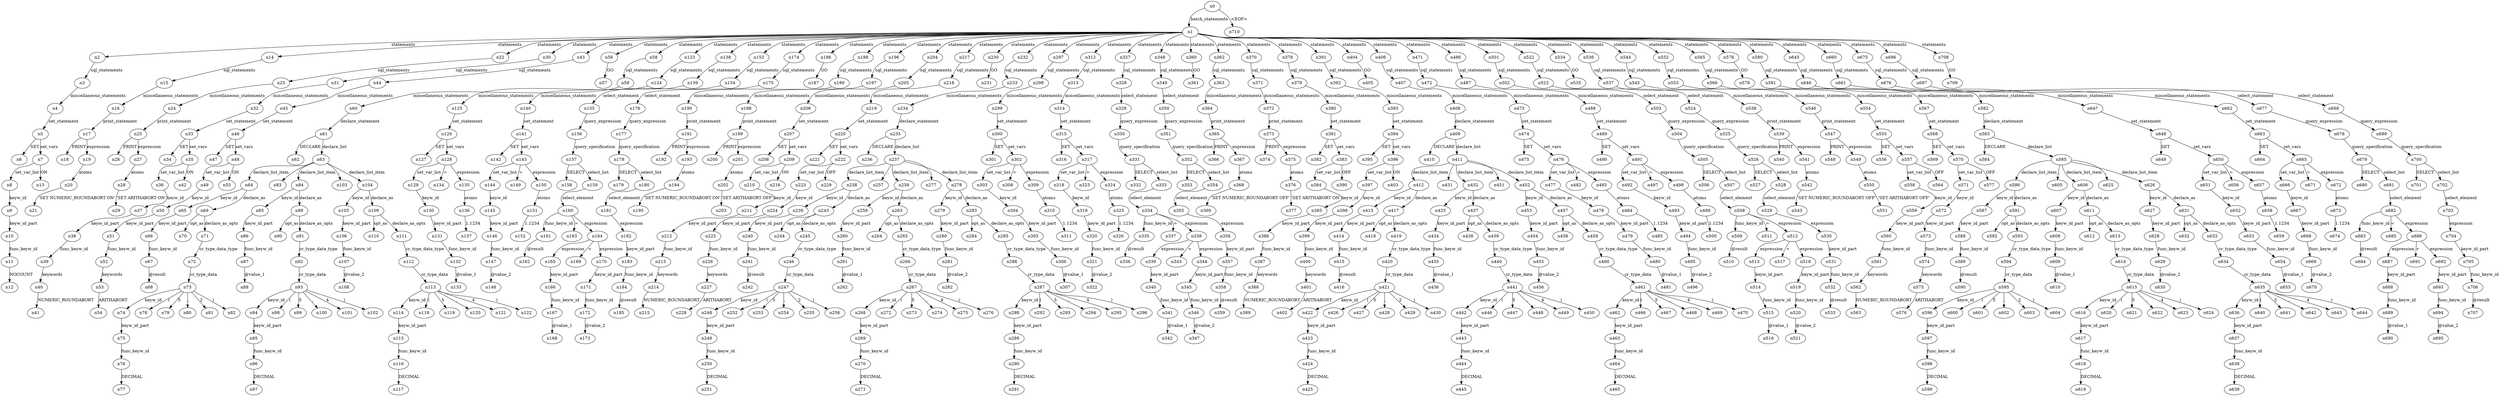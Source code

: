digraph ParseTree {
  n0 -> n1 [label="batch_statements"];
  n1 -> n2 [label="statements"];
  n2 -> n3 [label="sql_statements"];
  n3 -> n4 [label="miscellaneous_statements"];
  n4 -> n5 [label="set_statement"];
  n5 -> n6 [label="SET"];
  n5 -> n7 [label="set_vars"];
  n7 -> n8 [label="set_var_list"];
  n8 -> n9 [label="keyw_id"];
  n9 -> n10 [label="keyw_id_part"];
  n10 -> n11 [label="func_keyw_id"];
  n11 -> n12 [label="NOCOUNT"];
  n7 -> n13 [label="ON"];
  n1 -> n14 [label="statements"];
  n14 -> n15 [label="sql_statements"];
  n15 -> n16 [label="miscellaneous_statements"];
  n16 -> n17 [label="print_statement"];
  n17 -> n18 [label="PRINT"];
  n17 -> n19 [label="expression"];
  n19 -> n20 [label="atoms"];
  n20 -> n21 [label="'SET NUMERIC_ROUNDABORT ON'"];
  n1 -> n22 [label="statements"];
  n22 -> n23 [label="sql_statements"];
  n23 -> n24 [label="miscellaneous_statements"];
  n24 -> n25 [label="print_statement"];
  n25 -> n26 [label="PRINT"];
  n25 -> n27 [label="expression"];
  n27 -> n28 [label="atoms"];
  n28 -> n29 [label="'SET ARITHABORT ON'"];
  n1 -> n30 [label="statements"];
  n30 -> n31 [label="sql_statements"];
  n31 -> n32 [label="miscellaneous_statements"];
  n32 -> n33 [label="set_statement"];
  n33 -> n34 [label="SET"];
  n33 -> n35 [label="set_vars"];
  n35 -> n36 [label="set_var_list"];
  n36 -> n37 [label="keyw_id"];
  n37 -> n38 [label="keyw_id_part"];
  n38 -> n39 [label="func_keyw_id"];
  n39 -> n40 [label="keywords"];
  n40 -> n41 [label="NUMERIC_ROUNDABORT"];
  n35 -> n42 [label="ON"];
  n1 -> n43 [label="statements"];
  n43 -> n44 [label="sql_statements"];
  n44 -> n45 [label="miscellaneous_statements"];
  n45 -> n46 [label="set_statement"];
  n46 -> n47 [label="SET"];
  n46 -> n48 [label="set_vars"];
  n48 -> n49 [label="set_var_list"];
  n49 -> n50 [label="keyw_id"];
  n50 -> n51 [label="keyw_id_part"];
  n51 -> n52 [label="func_keyw_id"];
  n52 -> n53 [label="keywords"];
  n53 -> n54 [label="ARITHABORT"];
  n48 -> n55 [label="ON"];
  n1 -> n56 [label="statements"];
  n56 -> n57 [label="GO"];
  n1 -> n58 [label="statements"];
  n58 -> n59 [label="sql_statements"];
  n59 -> n60 [label="miscellaneous_statements"];
  n60 -> n61 [label="declare_statement"];
  n61 -> n62 [label="DECLARE"];
  n61 -> n63 [label="declare_list"];
  n63 -> n64 [label="declare_list_item"];
  n64 -> n65 [label="keyw_id"];
  n65 -> n66 [label="keyw_id_part"];
  n66 -> n67 [label="func_keyw_id"];
  n67 -> n68 [label="@result"];
  n64 -> n69 [label="declare_as"];
  n69 -> n70 [label="opt_as"];
  n69 -> n71 [label="declare_as_opts"];
  n71 -> n72 [label="cr_type_data_type"];
  n72 -> n73 [label="cr_type_data"];
  n73 -> n74 [label="keyw_id"];
  n74 -> n75 [label="keyw_id_part"];
  n75 -> n76 [label="func_keyw_id"];
  n76 -> n77 [label="DECIMAL"];
  n73 -> n78 [label="("];
  n73 -> n79 [label="5"];
  n73 -> n80 [label=","];
  n73 -> n81 [label="2"];
  n73 -> n82 [label=")"];
  n63 -> n83 [label=","];
  n63 -> n84 [label="declare_list_item"];
  n84 -> n85 [label="keyw_id"];
  n85 -> n86 [label="keyw_id_part"];
  n86 -> n87 [label="func_keyw_id"];
  n87 -> n88 [label="@value_1"];
  n84 -> n89 [label="declare_as"];
  n89 -> n90 [label="opt_as"];
  n89 -> n91 [label="declare_as_opts"];
  n91 -> n92 [label="cr_type_data_type"];
  n92 -> n93 [label="cr_type_data"];
  n93 -> n94 [label="keyw_id"];
  n94 -> n95 [label="keyw_id_part"];
  n95 -> n96 [label="func_keyw_id"];
  n96 -> n97 [label="DECIMAL"];
  n93 -> n98 [label="("];
  n93 -> n99 [label="5"];
  n93 -> n100 [label=","];
  n93 -> n101 [label="4"];
  n93 -> n102 [label=")"];
  n63 -> n103 [label=","];
  n63 -> n104 [label="declare_list_item"];
  n104 -> n105 [label="keyw_id"];
  n105 -> n106 [label="keyw_id_part"];
  n106 -> n107 [label="func_keyw_id"];
  n107 -> n108 [label="@value_2"];
  n104 -> n109 [label="declare_as"];
  n109 -> n110 [label="opt_as"];
  n109 -> n111 [label="declare_as_opts"];
  n111 -> n112 [label="cr_type_data_type"];
  n112 -> n113 [label="cr_type_data"];
  n113 -> n114 [label="keyw_id"];
  n114 -> n115 [label="keyw_id_part"];
  n115 -> n116 [label="func_keyw_id"];
  n116 -> n117 [label="DECIMAL"];
  n113 -> n118 [label="("];
  n113 -> n119 [label="5"];
  n113 -> n120 [label=","];
  n113 -> n121 [label="4"];
  n113 -> n122 [label=")"];
  n1 -> n123 [label="statements"];
  n123 -> n124 [label="sql_statements"];
  n124 -> n125 [label="miscellaneous_statements"];
  n125 -> n126 [label="set_statement"];
  n126 -> n127 [label="SET"];
  n126 -> n128 [label="set_vars"];
  n128 -> n129 [label="set_var_list"];
  n129 -> n130 [label="keyw_id"];
  n130 -> n131 [label="keyw_id_part"];
  n131 -> n132 [label="func_keyw_id"];
  n132 -> n133 [label="@value_1"];
  n128 -> n134 [label="="];
  n128 -> n135 [label="expression"];
  n135 -> n136 [label="atoms"];
  n136 -> n137 [label="1.1234"];
  n1 -> n138 [label="statements"];
  n138 -> n139 [label="sql_statements"];
  n139 -> n140 [label="miscellaneous_statements"];
  n140 -> n141 [label="set_statement"];
  n141 -> n142 [label="SET"];
  n141 -> n143 [label="set_vars"];
  n143 -> n144 [label="set_var_list"];
  n144 -> n145 [label="keyw_id"];
  n145 -> n146 [label="keyw_id_part"];
  n146 -> n147 [label="func_keyw_id"];
  n147 -> n148 [label="@value_2"];
  n143 -> n149 [label="="];
  n143 -> n150 [label="expression"];
  n150 -> n151 [label="atoms"];
  n151 -> n152 [label="1.1234"];
  n1 -> n153 [label="statements"];
  n153 -> n154 [label="sql_statements"];
  n154 -> n155 [label="select_statement"];
  n155 -> n156 [label="query_expression"];
  n156 -> n157 [label="query_specification"];
  n157 -> n158 [label="SELECT"];
  n157 -> n159 [label="select_list"];
  n159 -> n160 [label="select_element"];
  n160 -> n161 [label="func_keyw_id"];
  n161 -> n162 [label="@result"];
  n160 -> n163 [label="="];
  n160 -> n164 [label="expression"];
  n164 -> n165 [label="expression"];
  n165 -> n166 [label="keyw_id_part"];
  n166 -> n167 [label="func_keyw_id"];
  n167 -> n168 [label="@value_1"];
  n164 -> n169 [label="+"];
  n164 -> n170 [label="expression"];
  n170 -> n171 [label="keyw_id_part"];
  n171 -> n172 [label="func_keyw_id"];
  n172 -> n173 [label="@value_2"];
  n1 -> n174 [label="statements"];
  n174 -> n175 [label="sql_statements"];
  n175 -> n176 [label="select_statement"];
  n176 -> n177 [label="query_expression"];
  n177 -> n178 [label="query_specification"];
  n178 -> n179 [label="SELECT"];
  n178 -> n180 [label="select_list"];
  n180 -> n181 [label="select_element"];
  n181 -> n182 [label="expression"];
  n182 -> n183 [label="keyw_id_part"];
  n183 -> n184 [label="func_keyw_id"];
  n184 -> n185 [label="@result"];
  n1 -> n186 [label="statements"];
  n186 -> n187 [label="GO"];
  n1 -> n188 [label="statements"];
  n188 -> n189 [label="sql_statements"];
  n189 -> n190 [label="miscellaneous_statements"];
  n190 -> n191 [label="print_statement"];
  n191 -> n192 [label="PRINT"];
  n191 -> n193 [label="expression"];
  n193 -> n194 [label="atoms"];
  n194 -> n195 [label="'SET NUMERIC_ROUNDABORT ON'"];
  n1 -> n196 [label="statements"];
  n196 -> n197 [label="sql_statements"];
  n197 -> n198 [label="miscellaneous_statements"];
  n198 -> n199 [label="print_statement"];
  n199 -> n200 [label="PRINT"];
  n199 -> n201 [label="expression"];
  n201 -> n202 [label="atoms"];
  n202 -> n203 [label="'SET ARITHABORT OFF'"];
  n1 -> n204 [label="statements"];
  n204 -> n205 [label="sql_statements"];
  n205 -> n206 [label="miscellaneous_statements"];
  n206 -> n207 [label="set_statement"];
  n207 -> n208 [label="SET"];
  n207 -> n209 [label="set_vars"];
  n209 -> n210 [label="set_var_list"];
  n210 -> n211 [label="keyw_id"];
  n211 -> n212 [label="keyw_id_part"];
  n212 -> n213 [label="func_keyw_id"];
  n213 -> n214 [label="keywords"];
  n214 -> n215 [label="NUMERIC_ROUNDABORT"];
  n209 -> n216 [label="ON"];
  n1 -> n217 [label="statements"];
  n217 -> n218 [label="sql_statements"];
  n218 -> n219 [label="miscellaneous_statements"];
  n219 -> n220 [label="set_statement"];
  n220 -> n221 [label="SET"];
  n220 -> n222 [label="set_vars"];
  n222 -> n223 [label="set_var_list"];
  n223 -> n224 [label="keyw_id"];
  n224 -> n225 [label="keyw_id_part"];
  n225 -> n226 [label="func_keyw_id"];
  n226 -> n227 [label="keywords"];
  n227 -> n228 [label="ARITHABORT"];
  n222 -> n229 [label="OFF"];
  n1 -> n230 [label="statements"];
  n230 -> n231 [label="GO"];
  n1 -> n232 [label="statements"];
  n232 -> n233 [label="sql_statements"];
  n233 -> n234 [label="miscellaneous_statements"];
  n234 -> n235 [label="declare_statement"];
  n235 -> n236 [label="DECLARE"];
  n235 -> n237 [label="declare_list"];
  n237 -> n238 [label="declare_list_item"];
  n238 -> n239 [label="keyw_id"];
  n239 -> n240 [label="keyw_id_part"];
  n240 -> n241 [label="func_keyw_id"];
  n241 -> n242 [label="@result"];
  n238 -> n243 [label="declare_as"];
  n243 -> n244 [label="opt_as"];
  n243 -> n245 [label="declare_as_opts"];
  n245 -> n246 [label="cr_type_data_type"];
  n246 -> n247 [label="cr_type_data"];
  n247 -> n248 [label="keyw_id"];
  n248 -> n249 [label="keyw_id_part"];
  n249 -> n250 [label="func_keyw_id"];
  n250 -> n251 [label="DECIMAL"];
  n247 -> n252 [label="("];
  n247 -> n253 [label="5"];
  n247 -> n254 [label=","];
  n247 -> n255 [label="2"];
  n247 -> n256 [label=")"];
  n237 -> n257 [label=","];
  n237 -> n258 [label="declare_list_item"];
  n258 -> n259 [label="keyw_id"];
  n259 -> n260 [label="keyw_id_part"];
  n260 -> n261 [label="func_keyw_id"];
  n261 -> n262 [label="@value_1"];
  n258 -> n263 [label="declare_as"];
  n263 -> n264 [label="opt_as"];
  n263 -> n265 [label="declare_as_opts"];
  n265 -> n266 [label="cr_type_data_type"];
  n266 -> n267 [label="cr_type_data"];
  n267 -> n268 [label="keyw_id"];
  n268 -> n269 [label="keyw_id_part"];
  n269 -> n270 [label="func_keyw_id"];
  n270 -> n271 [label="DECIMAL"];
  n267 -> n272 [label="("];
  n267 -> n273 [label="5"];
  n267 -> n274 [label=","];
  n267 -> n275 [label="4"];
  n267 -> n276 [label=")"];
  n237 -> n277 [label=","];
  n237 -> n278 [label="declare_list_item"];
  n278 -> n279 [label="keyw_id"];
  n279 -> n280 [label="keyw_id_part"];
  n280 -> n281 [label="func_keyw_id"];
  n281 -> n282 [label="@value_2"];
  n278 -> n283 [label="declare_as"];
  n283 -> n284 [label="opt_as"];
  n283 -> n285 [label="declare_as_opts"];
  n285 -> n286 [label="cr_type_data_type"];
  n286 -> n287 [label="cr_type_data"];
  n287 -> n288 [label="keyw_id"];
  n288 -> n289 [label="keyw_id_part"];
  n289 -> n290 [label="func_keyw_id"];
  n290 -> n291 [label="DECIMAL"];
  n287 -> n292 [label="("];
  n287 -> n293 [label="5"];
  n287 -> n294 [label=","];
  n287 -> n295 [label="4"];
  n287 -> n296 [label=")"];
  n1 -> n297 [label="statements"];
  n297 -> n298 [label="sql_statements"];
  n298 -> n299 [label="miscellaneous_statements"];
  n299 -> n300 [label="set_statement"];
  n300 -> n301 [label="SET"];
  n300 -> n302 [label="set_vars"];
  n302 -> n303 [label="set_var_list"];
  n303 -> n304 [label="keyw_id"];
  n304 -> n305 [label="keyw_id_part"];
  n305 -> n306 [label="func_keyw_id"];
  n306 -> n307 [label="@value_1"];
  n302 -> n308 [label="="];
  n302 -> n309 [label="expression"];
  n309 -> n310 [label="atoms"];
  n310 -> n311 [label="1.1234"];
  n1 -> n312 [label="statements"];
  n312 -> n313 [label="sql_statements"];
  n313 -> n314 [label="miscellaneous_statements"];
  n314 -> n315 [label="set_statement"];
  n315 -> n316 [label="SET"];
  n315 -> n317 [label="set_vars"];
  n317 -> n318 [label="set_var_list"];
  n318 -> n319 [label="keyw_id"];
  n319 -> n320 [label="keyw_id_part"];
  n320 -> n321 [label="func_keyw_id"];
  n321 -> n322 [label="@value_2"];
  n317 -> n323 [label="="];
  n317 -> n324 [label="expression"];
  n324 -> n325 [label="atoms"];
  n325 -> n326 [label="1.1234"];
  n1 -> n327 [label="statements"];
  n327 -> n328 [label="sql_statements"];
  n328 -> n329 [label="select_statement"];
  n329 -> n330 [label="query_expression"];
  n330 -> n331 [label="query_specification"];
  n331 -> n332 [label="SELECT"];
  n331 -> n333 [label="select_list"];
  n333 -> n334 [label="select_element"];
  n334 -> n335 [label="func_keyw_id"];
  n335 -> n336 [label="@result"];
  n334 -> n337 [label="="];
  n334 -> n338 [label="expression"];
  n338 -> n339 [label="expression"];
  n339 -> n340 [label="keyw_id_part"];
  n340 -> n341 [label="func_keyw_id"];
  n341 -> n342 [label="@value_1"];
  n338 -> n343 [label="+"];
  n338 -> n344 [label="expression"];
  n344 -> n345 [label="keyw_id_part"];
  n345 -> n346 [label="func_keyw_id"];
  n346 -> n347 [label="@value_2"];
  n1 -> n348 [label="statements"];
  n348 -> n349 [label="sql_statements"];
  n349 -> n350 [label="select_statement"];
  n350 -> n351 [label="query_expression"];
  n351 -> n352 [label="query_specification"];
  n352 -> n353 [label="SELECT"];
  n352 -> n354 [label="select_list"];
  n354 -> n355 [label="select_element"];
  n355 -> n356 [label="expression"];
  n356 -> n357 [label="keyw_id_part"];
  n357 -> n358 [label="func_keyw_id"];
  n358 -> n359 [label="@result"];
  n1 -> n360 [label="statements"];
  n360 -> n361 [label="GO"];
  n1 -> n362 [label="statements"];
  n362 -> n363 [label="sql_statements"];
  n363 -> n364 [label="miscellaneous_statements"];
  n364 -> n365 [label="print_statement"];
  n365 -> n366 [label="PRINT"];
  n365 -> n367 [label="expression"];
  n367 -> n368 [label="atoms"];
  n368 -> n369 [label="'SET NUMERIC_ROUNDABORT OFF'"];
  n1 -> n370 [label="statements"];
  n370 -> n371 [label="sql_statements"];
  n371 -> n372 [label="miscellaneous_statements"];
  n372 -> n373 [label="print_statement"];
  n373 -> n374 [label="PRINT"];
  n373 -> n375 [label="expression"];
  n375 -> n376 [label="atoms"];
  n376 -> n377 [label="'SET ARITHABORT ON'"];
  n1 -> n378 [label="statements"];
  n378 -> n379 [label="sql_statements"];
  n379 -> n380 [label="miscellaneous_statements"];
  n380 -> n381 [label="set_statement"];
  n381 -> n382 [label="SET"];
  n381 -> n383 [label="set_vars"];
  n383 -> n384 [label="set_var_list"];
  n384 -> n385 [label="keyw_id"];
  n385 -> n386 [label="keyw_id_part"];
  n386 -> n387 [label="func_keyw_id"];
  n387 -> n388 [label="keywords"];
  n388 -> n389 [label="NUMERIC_ROUNDABORT"];
  n383 -> n390 [label="OFF"];
  n1 -> n391 [label="statements"];
  n391 -> n392 [label="sql_statements"];
  n392 -> n393 [label="miscellaneous_statements"];
  n393 -> n394 [label="set_statement"];
  n394 -> n395 [label="SET"];
  n394 -> n396 [label="set_vars"];
  n396 -> n397 [label="set_var_list"];
  n397 -> n398 [label="keyw_id"];
  n398 -> n399 [label="keyw_id_part"];
  n399 -> n400 [label="func_keyw_id"];
  n400 -> n401 [label="keywords"];
  n401 -> n402 [label="ARITHABORT"];
  n396 -> n403 [label="ON"];
  n1 -> n404 [label="statements"];
  n404 -> n405 [label="GO"];
  n1 -> n406 [label="statements"];
  n406 -> n407 [label="sql_statements"];
  n407 -> n408 [label="miscellaneous_statements"];
  n408 -> n409 [label="declare_statement"];
  n409 -> n410 [label="DECLARE"];
  n409 -> n411 [label="declare_list"];
  n411 -> n412 [label="declare_list_item"];
  n412 -> n413 [label="keyw_id"];
  n413 -> n414 [label="keyw_id_part"];
  n414 -> n415 [label="func_keyw_id"];
  n415 -> n416 [label="@result"];
  n412 -> n417 [label="declare_as"];
  n417 -> n418 [label="opt_as"];
  n417 -> n419 [label="declare_as_opts"];
  n419 -> n420 [label="cr_type_data_type"];
  n420 -> n421 [label="cr_type_data"];
  n421 -> n422 [label="keyw_id"];
  n422 -> n423 [label="keyw_id_part"];
  n423 -> n424 [label="func_keyw_id"];
  n424 -> n425 [label="DECIMAL"];
  n421 -> n426 [label="("];
  n421 -> n427 [label="5"];
  n421 -> n428 [label=","];
  n421 -> n429 [label="2"];
  n421 -> n430 [label=")"];
  n411 -> n431 [label=","];
  n411 -> n432 [label="declare_list_item"];
  n432 -> n433 [label="keyw_id"];
  n433 -> n434 [label="keyw_id_part"];
  n434 -> n435 [label="func_keyw_id"];
  n435 -> n436 [label="@value_1"];
  n432 -> n437 [label="declare_as"];
  n437 -> n438 [label="opt_as"];
  n437 -> n439 [label="declare_as_opts"];
  n439 -> n440 [label="cr_type_data_type"];
  n440 -> n441 [label="cr_type_data"];
  n441 -> n442 [label="keyw_id"];
  n442 -> n443 [label="keyw_id_part"];
  n443 -> n444 [label="func_keyw_id"];
  n444 -> n445 [label="DECIMAL"];
  n441 -> n446 [label="("];
  n441 -> n447 [label="5"];
  n441 -> n448 [label=","];
  n441 -> n449 [label="4"];
  n441 -> n450 [label=")"];
  n411 -> n451 [label=","];
  n411 -> n452 [label="declare_list_item"];
  n452 -> n453 [label="keyw_id"];
  n453 -> n454 [label="keyw_id_part"];
  n454 -> n455 [label="func_keyw_id"];
  n455 -> n456 [label="@value_2"];
  n452 -> n457 [label="declare_as"];
  n457 -> n458 [label="opt_as"];
  n457 -> n459 [label="declare_as_opts"];
  n459 -> n460 [label="cr_type_data_type"];
  n460 -> n461 [label="cr_type_data"];
  n461 -> n462 [label="keyw_id"];
  n462 -> n463 [label="keyw_id_part"];
  n463 -> n464 [label="func_keyw_id"];
  n464 -> n465 [label="DECIMAL"];
  n461 -> n466 [label="("];
  n461 -> n467 [label="5"];
  n461 -> n468 [label=","];
  n461 -> n469 [label="4"];
  n461 -> n470 [label=")"];
  n1 -> n471 [label="statements"];
  n471 -> n472 [label="sql_statements"];
  n472 -> n473 [label="miscellaneous_statements"];
  n473 -> n474 [label="set_statement"];
  n474 -> n475 [label="SET"];
  n474 -> n476 [label="set_vars"];
  n476 -> n477 [label="set_var_list"];
  n477 -> n478 [label="keyw_id"];
  n478 -> n479 [label="keyw_id_part"];
  n479 -> n480 [label="func_keyw_id"];
  n480 -> n481 [label="@value_1"];
  n476 -> n482 [label="="];
  n476 -> n483 [label="expression"];
  n483 -> n484 [label="atoms"];
  n484 -> n485 [label="1.1234"];
  n1 -> n486 [label="statements"];
  n486 -> n487 [label="sql_statements"];
  n487 -> n488 [label="miscellaneous_statements"];
  n488 -> n489 [label="set_statement"];
  n489 -> n490 [label="SET"];
  n489 -> n491 [label="set_vars"];
  n491 -> n492 [label="set_var_list"];
  n492 -> n493 [label="keyw_id"];
  n493 -> n494 [label="keyw_id_part"];
  n494 -> n495 [label="func_keyw_id"];
  n495 -> n496 [label="@value_2"];
  n491 -> n497 [label="="];
  n491 -> n498 [label="expression"];
  n498 -> n499 [label="atoms"];
  n499 -> n500 [label="1.1234"];
  n1 -> n501 [label="statements"];
  n501 -> n502 [label="sql_statements"];
  n502 -> n503 [label="select_statement"];
  n503 -> n504 [label="query_expression"];
  n504 -> n505 [label="query_specification"];
  n505 -> n506 [label="SELECT"];
  n505 -> n507 [label="select_list"];
  n507 -> n508 [label="select_element"];
  n508 -> n509 [label="func_keyw_id"];
  n509 -> n510 [label="@result"];
  n508 -> n511 [label="="];
  n508 -> n512 [label="expression"];
  n512 -> n513 [label="expression"];
  n513 -> n514 [label="keyw_id_part"];
  n514 -> n515 [label="func_keyw_id"];
  n515 -> n516 [label="@value_1"];
  n512 -> n517 [label="+"];
  n512 -> n518 [label="expression"];
  n518 -> n519 [label="keyw_id_part"];
  n519 -> n520 [label="func_keyw_id"];
  n520 -> n521 [label="@value_2"];
  n1 -> n522 [label="statements"];
  n522 -> n523 [label="sql_statements"];
  n523 -> n524 [label="select_statement"];
  n524 -> n525 [label="query_expression"];
  n525 -> n526 [label="query_specification"];
  n526 -> n527 [label="SELECT"];
  n526 -> n528 [label="select_list"];
  n528 -> n529 [label="select_element"];
  n529 -> n530 [label="expression"];
  n530 -> n531 [label="keyw_id_part"];
  n531 -> n532 [label="func_keyw_id"];
  n532 -> n533 [label="@result"];
  n1 -> n534 [label="statements"];
  n534 -> n535 [label="GO"];
  n1 -> n536 [label="statements"];
  n536 -> n537 [label="sql_statements"];
  n537 -> n538 [label="miscellaneous_statements"];
  n538 -> n539 [label="print_statement"];
  n539 -> n540 [label="PRINT"];
  n539 -> n541 [label="expression"];
  n541 -> n542 [label="atoms"];
  n542 -> n543 [label="'SET NUMERIC_ROUNDABORT OFF'"];
  n1 -> n544 [label="statements"];
  n544 -> n545 [label="sql_statements"];
  n545 -> n546 [label="miscellaneous_statements"];
  n546 -> n547 [label="print_statement"];
  n547 -> n548 [label="PRINT"];
  n547 -> n549 [label="expression"];
  n549 -> n550 [label="atoms"];
  n550 -> n551 [label="'SET ARITHABORT OFF'"];
  n1 -> n552 [label="statements"];
  n552 -> n553 [label="sql_statements"];
  n553 -> n554 [label="miscellaneous_statements"];
  n554 -> n555 [label="set_statement"];
  n555 -> n556 [label="SET"];
  n555 -> n557 [label="set_vars"];
  n557 -> n558 [label="set_var_list"];
  n558 -> n559 [label="keyw_id"];
  n559 -> n560 [label="keyw_id_part"];
  n560 -> n561 [label="func_keyw_id"];
  n561 -> n562 [label="keywords"];
  n562 -> n563 [label="NUMERIC_ROUNDABORT"];
  n557 -> n564 [label="OFF"];
  n1 -> n565 [label="statements"];
  n565 -> n566 [label="sql_statements"];
  n566 -> n567 [label="miscellaneous_statements"];
  n567 -> n568 [label="set_statement"];
  n568 -> n569 [label="SET"];
  n568 -> n570 [label="set_vars"];
  n570 -> n571 [label="set_var_list"];
  n571 -> n572 [label="keyw_id"];
  n572 -> n573 [label="keyw_id_part"];
  n573 -> n574 [label="func_keyw_id"];
  n574 -> n575 [label="keywords"];
  n575 -> n576 [label="ARITHABORT"];
  n570 -> n577 [label="OFF"];
  n1 -> n578 [label="statements"];
  n578 -> n579 [label="GO"];
  n1 -> n580 [label="statements"];
  n580 -> n581 [label="sql_statements"];
  n581 -> n582 [label="miscellaneous_statements"];
  n582 -> n583 [label="declare_statement"];
  n583 -> n584 [label="DECLARE"];
  n583 -> n585 [label="declare_list"];
  n585 -> n586 [label="declare_list_item"];
  n586 -> n587 [label="keyw_id"];
  n587 -> n588 [label="keyw_id_part"];
  n588 -> n589 [label="func_keyw_id"];
  n589 -> n590 [label="@result"];
  n586 -> n591 [label="declare_as"];
  n591 -> n592 [label="opt_as"];
  n591 -> n593 [label="declare_as_opts"];
  n593 -> n594 [label="cr_type_data_type"];
  n594 -> n595 [label="cr_type_data"];
  n595 -> n596 [label="keyw_id"];
  n596 -> n597 [label="keyw_id_part"];
  n597 -> n598 [label="func_keyw_id"];
  n598 -> n599 [label="DECIMAL"];
  n595 -> n600 [label="("];
  n595 -> n601 [label="5"];
  n595 -> n602 [label=","];
  n595 -> n603 [label="2"];
  n595 -> n604 [label=")"];
  n585 -> n605 [label=","];
  n585 -> n606 [label="declare_list_item"];
  n606 -> n607 [label="keyw_id"];
  n607 -> n608 [label="keyw_id_part"];
  n608 -> n609 [label="func_keyw_id"];
  n609 -> n610 [label="@value_1"];
  n606 -> n611 [label="declare_as"];
  n611 -> n612 [label="opt_as"];
  n611 -> n613 [label="declare_as_opts"];
  n613 -> n614 [label="cr_type_data_type"];
  n614 -> n615 [label="cr_type_data"];
  n615 -> n616 [label="keyw_id"];
  n616 -> n617 [label="keyw_id_part"];
  n617 -> n618 [label="func_keyw_id"];
  n618 -> n619 [label="DECIMAL"];
  n615 -> n620 [label="("];
  n615 -> n621 [label="5"];
  n615 -> n622 [label=","];
  n615 -> n623 [label="4"];
  n615 -> n624 [label=")"];
  n585 -> n625 [label=","];
  n585 -> n626 [label="declare_list_item"];
  n626 -> n627 [label="keyw_id"];
  n627 -> n628 [label="keyw_id_part"];
  n628 -> n629 [label="func_keyw_id"];
  n629 -> n630 [label="@value_2"];
  n626 -> n631 [label="declare_as"];
  n631 -> n632 [label="opt_as"];
  n631 -> n633 [label="declare_as_opts"];
  n633 -> n634 [label="cr_type_data_type"];
  n634 -> n635 [label="cr_type_data"];
  n635 -> n636 [label="keyw_id"];
  n636 -> n637 [label="keyw_id_part"];
  n637 -> n638 [label="func_keyw_id"];
  n638 -> n639 [label="DECIMAL"];
  n635 -> n640 [label="("];
  n635 -> n641 [label="5"];
  n635 -> n642 [label=","];
  n635 -> n643 [label="4"];
  n635 -> n644 [label=")"];
  n1 -> n645 [label="statements"];
  n645 -> n646 [label="sql_statements"];
  n646 -> n647 [label="miscellaneous_statements"];
  n647 -> n648 [label="set_statement"];
  n648 -> n649 [label="SET"];
  n648 -> n650 [label="set_vars"];
  n650 -> n651 [label="set_var_list"];
  n651 -> n652 [label="keyw_id"];
  n652 -> n653 [label="keyw_id_part"];
  n653 -> n654 [label="func_keyw_id"];
  n654 -> n655 [label="@value_1"];
  n650 -> n656 [label="="];
  n650 -> n657 [label="expression"];
  n657 -> n658 [label="atoms"];
  n658 -> n659 [label="1.1234"];
  n1 -> n660 [label="statements"];
  n660 -> n661 [label="sql_statements"];
  n661 -> n662 [label="miscellaneous_statements"];
  n662 -> n663 [label="set_statement"];
  n663 -> n664 [label="SET"];
  n663 -> n665 [label="set_vars"];
  n665 -> n666 [label="set_var_list"];
  n666 -> n667 [label="keyw_id"];
  n667 -> n668 [label="keyw_id_part"];
  n668 -> n669 [label="func_keyw_id"];
  n669 -> n670 [label="@value_2"];
  n665 -> n671 [label="="];
  n665 -> n672 [label="expression"];
  n672 -> n673 [label="atoms"];
  n673 -> n674 [label="1.1234"];
  n1 -> n675 [label="statements"];
  n675 -> n676 [label="sql_statements"];
  n676 -> n677 [label="select_statement"];
  n677 -> n678 [label="query_expression"];
  n678 -> n679 [label="query_specification"];
  n679 -> n680 [label="SELECT"];
  n679 -> n681 [label="select_list"];
  n681 -> n682 [label="select_element"];
  n682 -> n683 [label="func_keyw_id"];
  n683 -> n684 [label="@result"];
  n682 -> n685 [label="="];
  n682 -> n686 [label="expression"];
  n686 -> n687 [label="expression"];
  n687 -> n688 [label="keyw_id_part"];
  n688 -> n689 [label="func_keyw_id"];
  n689 -> n690 [label="@value_1"];
  n686 -> n691 [label="+"];
  n686 -> n692 [label="expression"];
  n692 -> n693 [label="keyw_id_part"];
  n693 -> n694 [label="func_keyw_id"];
  n694 -> n695 [label="@value_2"];
  n1 -> n696 [label="statements"];
  n696 -> n697 [label="sql_statements"];
  n697 -> n698 [label="select_statement"];
  n698 -> n699 [label="query_expression"];
  n699 -> n700 [label="query_specification"];
  n700 -> n701 [label="SELECT"];
  n700 -> n702 [label="select_list"];
  n702 -> n703 [label="select_element"];
  n703 -> n704 [label="expression"];
  n704 -> n705 [label="keyw_id_part"];
  n705 -> n706 [label="func_keyw_id"];
  n706 -> n707 [label="@result"];
  n1 -> n708 [label="statements"];
  n708 -> n709 [label="GO"];
  n0 -> n710 [label="<EOF>"];
}